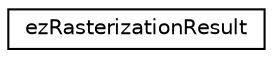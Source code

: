 digraph "Graphical Class Hierarchy"
{
 // LATEX_PDF_SIZE
  edge [fontname="Helvetica",fontsize="10",labelfontname="Helvetica",labelfontsize="10"];
  node [fontname="Helvetica",fontsize="10",shape=record];
  rankdir="LR";
  Node0 [label="ezRasterizationResult",height=0.2,width=0.4,color="black", fillcolor="white", style="filled",URL="$db/d5e/structez_rasterization_result.htm",tooltip="Enum values for the result of some rasterization functions."];
}
